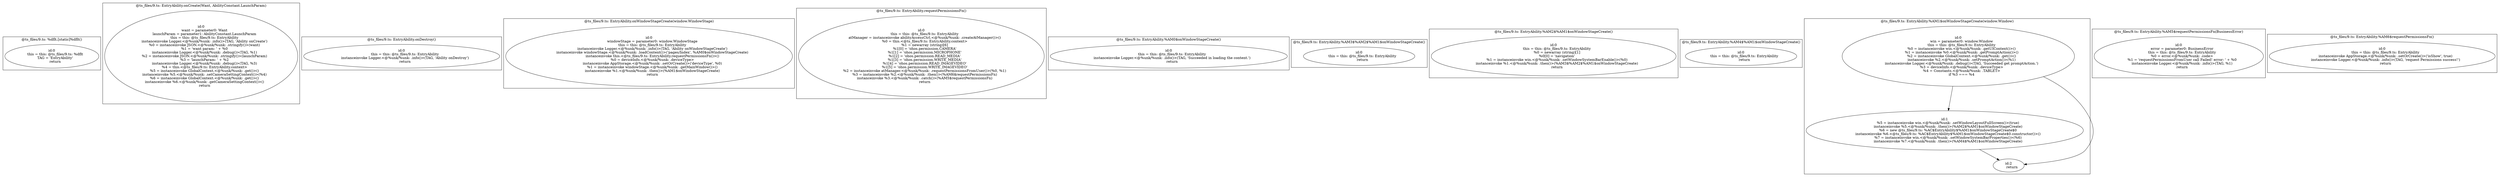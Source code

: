 digraph "9.ts" {
subgraph "cluster_@ts_files/9.ts: %dflt.[static]%dflt()" {
  label="@ts_files/9.ts: %dflt.[static]%dflt()";
  Node32770 [label="id:0
      this = this: @ts_files/9.ts: %dflt
      TAG = 'EntryAbility'
      return"];
}
subgraph "cluster_@ts_files/9.ts: EntryAbility.onCreate(Want, AbilityConstant.LaunchParam)" {
  label="@ts_files/9.ts: EntryAbility.onCreate(Want, AbilityConstant.LaunchParam)";
  Node67760 [label="id:0
      want = parameter0: Want
      launchParam = parameter1: AbilityConstant.LaunchParam
      this = this: @ts_files/9.ts: EntryAbility
      instanceinvoke Logger.<@%unk/%unk: .info()>(TAG, 'Ability onCreate')
      %0 = instanceinvoke JSON.<@%unk/%unk: .stringify()>(want)
      %1 = 'want param: ' + %0
      instanceinvoke Logger.<@%unk/%unk: .debug()>(TAG, %1)
      %2 = instanceinvoke JSON.<@%unk/%unk: .stringify()>(launchParam)
      %3 = 'launchParam: ' + %2
      instanceinvoke Logger.<@%unk/%unk: .debug()>(TAG, %3)
      %4 = this.<@ts_files/9.ts: EntryAbility.context>
      %5 = instanceinvoke GlobalContext.<@%unk/%unk: .get()>()
      instanceinvoke %5.<@%unk/%unk: .setCameraSettingContext()>(%4)
      %6 = instanceinvoke GlobalContext.<@%unk/%unk: .get()>()
      instanceinvoke %6.<@%unk/%unk: .getCameraSettingContext()>()
      return"];
}
subgraph "cluster_@ts_files/9.ts: EntryAbility.onDestroy()" {
  label="@ts_files/9.ts: EntryAbility.onDestroy()";
  Node37340 [label="id:0
      this = this: @ts_files/9.ts: EntryAbility
      instanceinvoke Logger.<@%unk/%unk: .info()>(TAG, 'Ability onDestroy')
      return"];
}
subgraph "cluster_@ts_files/9.ts: EntryAbility.onWindowStageCreate(window.WindowStage)" {
  label="@ts_files/9.ts: EntryAbility.onWindowStageCreate(window.WindowStage)";
  Node65580 [label="id:0
      windowStage = parameter0: window.WindowStage
      this = this: @ts_files/9.ts: EntryAbility
      instanceinvoke Logger.<@%unk/%unk: .info()>(TAG, 'Ability onWindowStageCreate')
      instanceinvoke windowStage.<@%unk/%unk: .loadContent()>('pages/Index', %AM0$onWindowStageCreate)
      instanceinvoke this.<@ts_files/9.ts: EntryAbility.requestPermissionsFn()>()
      %0 = deviceInfo.<@%unk/%unk: .deviceType>
      instanceinvoke AppStorage.<@%unk/%unk: .setOrCreate()>('deviceType', %0)
      %1 = instanceinvoke windowStage.<@%unk/%unk: .getMainWindow()>()
      instanceinvoke %1.<@%unk/%unk: .then()>(%AM1$onWindowStageCreate)
      return"];
}
subgraph "cluster_@ts_files/9.ts: EntryAbility.requestPermissionsFn()" {
  label="@ts_files/9.ts: EntryAbility.requestPermissionsFn()";
  Node49040 [label="id:0
      this = this: @ts_files/9.ts: EntryAbility
      atManager = instanceinvoke abilityAccessCtrl.<@%unk/%unk: .createAtManager()>()
      %0 = this.<@ts_files/9.ts: EntryAbility.context>
      %1 = newarray (string)[6]
      %1[0] = 'ohos.permission.CAMERA'
      %1[1] = 'ohos.permission.MICROPHONE'
      %1[2] = 'ohos.permission.READ_MEDIA'
      %1[3] = 'ohos.permission.WRITE_MEDIA'
      %1[4] = 'ohos.permission.READ_IMAGEVIDEO'
      %1[5] = 'ohos.permission.WRITE_IMAGEVIDEO'
      %2 = instanceinvoke atManager.<@%unk/%unk: .requestPermissionsFromUser()>(%0, %1)
      %3 = instanceinvoke %2.<@%unk/%unk: .then()>(%AM6$requestPermissionsFn)
      instanceinvoke %3.<@%unk/%unk: .catch()>(%AM5$requestPermissionsFn)
      return"];
}
subgraph "cluster_@ts_files/9.ts: EntryAbility.%AM0$onWindowStageCreate()" {
  label="@ts_files/9.ts: EntryAbility.%AM0$onWindowStageCreate()";
  Node49790 [label="id:0
      this = this: @ts_files/9.ts: EntryAbility
      instanceinvoke Logger.<@%unk/%unk: .info()>(TAG, 'Succeeded in loading the content.')
      return"];
}
subgraph "cluster_@ts_files/9.ts: EntryAbility.%AM3$%AM2$%AM1$onWindowStageCreate()" {
  label="@ts_files/9.ts: EntryAbility.%AM3$%AM2$%AM1$onWindowStageCreate()";
  Node55110 [label="id:0
      this = this: @ts_files/9.ts: EntryAbility
      return"];
}
subgraph "cluster_@ts_files/9.ts: EntryAbility.%AM2$%AM1$onWindowStageCreate()" {
  label="@ts_files/9.ts: EntryAbility.%AM2$%AM1$onWindowStageCreate()";
  Node52450 [label="id:0
      this = this: @ts_files/9.ts: EntryAbility
      %0 = newarray (string)[1]
      %0[0] = 'navigation'
      %1 = instanceinvoke win.<@%unk/%unk: .setWindowSystemBarEnable()>(%0)
      instanceinvoke %1.<@%unk/%unk: .then()>(%AM3$%AM2$%AM1$onWindowStageCreate)
      return"];
}
subgraph "cluster_@ts_files/9.ts: EntryAbility.%AM4$%AM1$onWindowStageCreate()" {
  label="@ts_files/9.ts: EntryAbility.%AM4$%AM1$onWindowStageCreate()";
  Node52470 [label="id:0
      this = this: @ts_files/9.ts: EntryAbility
      return"];
}
subgraph "cluster_@ts_files/9.ts: EntryAbility.%AM1$onWindowStageCreate(window.Window)" {
  label="@ts_files/9.ts: EntryAbility.%AM1$onWindowStageCreate(window.Window)";
  Node63220 [label="id:0
      win = parameter0: window.Window
      this = this: @ts_files/9.ts: EntryAbility
      %0 = instanceinvoke win.<@%unk/%unk: .getUIContext()>()
      %1 = instanceinvoke %0.<@%unk/%unk: .getPromptAction()>()
      %2 = instanceinvoke GlobalContext.<@%unk/%unk: .get()>()
      instanceinvoke %2.<@%unk/%unk: .setPromptAction()>(%1)
      instanceinvoke Logger.<@%unk/%unk: .debug()>(TAG, 'Succeeded get promptAction.')
      %3 = deviceInfo.<@%unk/%unk: .deviceType>
      %4 = Constants.<@%unk/%unk: .TABLET>
      if %3 === %4"];
  Node63221 [label="id:1
      %5 = instanceinvoke win.<@%unk/%unk: .setWindowLayoutFullScreen()>(true)
      instanceinvoke %5.<@%unk/%unk: .then()>(%AM2$%AM1$onWindowStageCreate)
      %6 = new @ts_files/9.ts: %AC$EntryAbility$%AM1$onWindowStageCreate$0
      instanceinvoke %6.<@ts_files/9.ts: %AC$EntryAbility$%AM1$onWindowStageCreate$0.constructor()>()
      %7 = instanceinvoke win.<@%unk/%unk: .setWindowSystemBarProperties()>(%6)
      instanceinvoke %7.<@%unk/%unk: .then()>(%AM4$%AM1$onWindowStageCreate)"];
  Node63222 [label="id:2
      return"];
  Node63220 -> Node63221;
  Node63220 -> Node63222;
  Node63221 -> Node63222;
}
subgraph "cluster_@ts_files/9.ts: EntryAbility.%AM5$requestPermissionsFn(BusinessError)" {
  label="@ts_files/9.ts: EntryAbility.%AM5$requestPermissionsFn(BusinessError)";
  Node65380 [label="id:0
      error = parameter0: BusinessError
      this = this: @ts_files/9.ts: EntryAbility
      %0 = error.<@%unk/%unk: .code>
      %1 = 'requestPermissionsFromUser call Failed! error: ' + %0
      instanceinvoke Logger.<@%unk/%unk: .info()>(TAG, %1)
      return"];
}
subgraph "cluster_@ts_files/9.ts: EntryAbility.%AM6$requestPermissionsFn()" {
  label="@ts_files/9.ts: EntryAbility.%AM6$requestPermissionsFn()";
  Node51730 [label="id:0
      this = this: @ts_files/9.ts: EntryAbility
      instanceinvoke AppStorage.<@%unk/%unk: .setOrCreate()>('isShow', true)
      instanceinvoke Logger.<@%unk/%unk: .info()>(TAG, 'request Permissions success!')
      return"];
}
}
